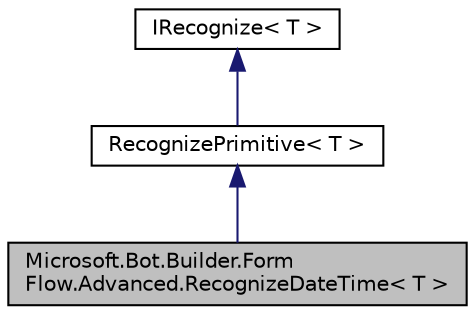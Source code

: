 digraph "Microsoft.Bot.Builder.FormFlow.Advanced.RecognizeDateTime&lt; T &gt;"
{
  edge [fontname="Helvetica",fontsize="10",labelfontname="Helvetica",labelfontsize="10"];
  node [fontname="Helvetica",fontsize="10",shape=record];
  Node1 [label="Microsoft.Bot.Builder.Form\lFlow.Advanced.RecognizeDateTime\< T \>",height=0.2,width=0.4,color="black", fillcolor="grey75", style="filled", fontcolor="black"];
  Node2 -> Node1 [dir="back",color="midnightblue",fontsize="10",style="solid",fontname="Helvetica"];
  Node2 [label="RecognizePrimitive\< T \>",height=0.2,width=0.4,color="black", fillcolor="white", style="filled",URL="$d8/d6e/class_microsoft_1_1_bot_1_1_builder_1_1_form_flow_1_1_advanced_1_1_recognize_primitive.html",tooltip="Abstract class for constructing primitive value recognizers. "];
  Node3 -> Node2 [dir="back",color="midnightblue",fontsize="10",style="solid",fontname="Helvetica"];
  Node3 [label="IRecognize\< T \>",height=0.2,width=0.4,color="black", fillcolor="white", style="filled",URL="$d3/d6f/interface_microsoft_1_1_bot_1_1_builder_1_1_form_flow_1_1_advanced_1_1_i_recognize.html",tooltip="Interface for recognizers that look for matches in user input. "];
}
